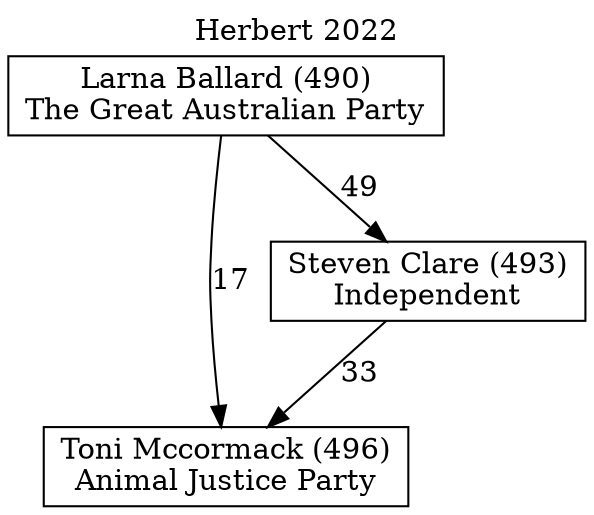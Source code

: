 // House preference flow
digraph "Toni Mccormack (496)_Herbert_2022" {
	graph [label="Herbert 2022" labelloc=t mclimit=10]
	node [shape=box]
	"Larna Ballard (490)" [label="Larna Ballard (490)
The Great Australian Party"]
	"Toni Mccormack (496)" [label="Toni Mccormack (496)
Animal Justice Party"]
	"Steven Clare (493)" [label="Steven Clare (493)
Independent"]
	"Steven Clare (493)" -> "Toni Mccormack (496)" [label=33]
	"Larna Ballard (490)" -> "Steven Clare (493)" [label=49]
	"Larna Ballard (490)" -> "Toni Mccormack (496)" [label=17]
}
